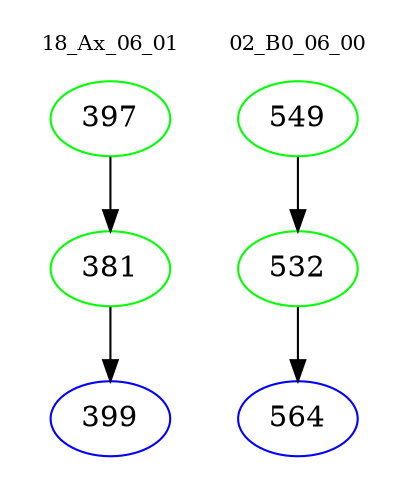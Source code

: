 digraph{
subgraph cluster_0 {
color = white
label = "18_Ax_06_01";
fontsize=10;
T0_397 [label="397", color="green"]
T0_397 -> T0_381 [color="black"]
T0_381 [label="381", color="green"]
T0_381 -> T0_399 [color="black"]
T0_399 [label="399", color="blue"]
}
subgraph cluster_1 {
color = white
label = "02_B0_06_00";
fontsize=10;
T1_549 [label="549", color="green"]
T1_549 -> T1_532 [color="black"]
T1_532 [label="532", color="green"]
T1_532 -> T1_564 [color="black"]
T1_564 [label="564", color="blue"]
}
}

